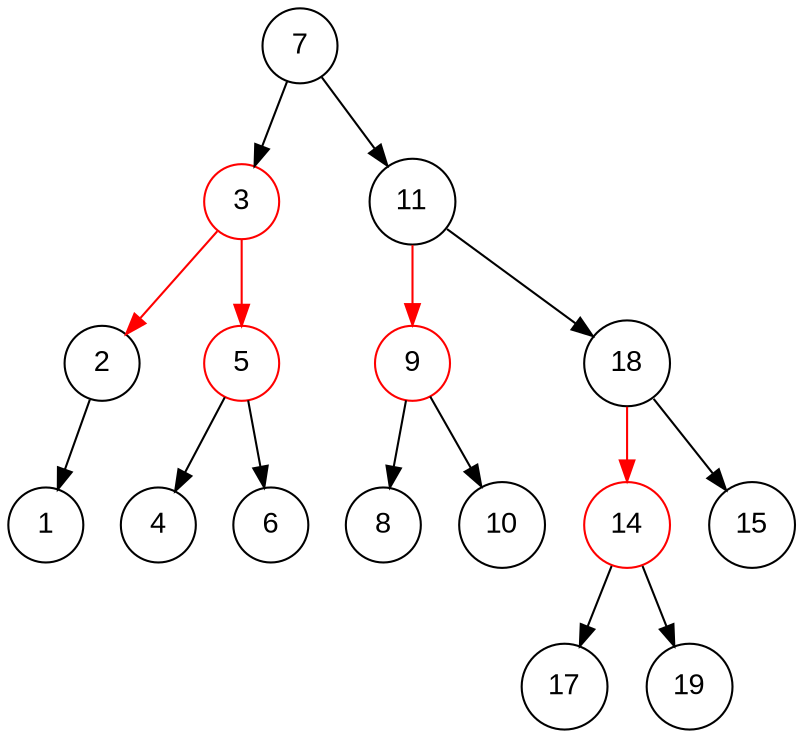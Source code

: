 digraph RBT {
  node [shape=circle, fontname="Arial"];
  edge [fontname="Arial"];

  N0 [label="7", color=black];
  N1 [label="3", color=red];
  N2 [label="11", color=black];
  N3 [label="2", color=black];
  N4 [label="5", color=red];
  N5 [label="9", color=red];
  N6 [label="18", color=black];
  N7 [label="1", color=black];
  N8 [label="4", color=black];
  N9 [label="6", color=black];
  N10 [label="8", color=black];
  N11 [label="10", color=black];
  N12 [label="14", color=red];
  N13 [label="15", color=black];
  N14 [label="17", color=black];
  N15 [label="19", color=black];

  N0 -> N1 [color=black];
  N0 -> N2 [color=black];
  N1 -> N3 [color=red];
  N1 -> N4 [color=red];
  N2 -> N5 [color=red];
  N2 -> N6 [color=black];
  N3 -> N7 [color=black];
  N4 -> N8 [color=black];
  N4 -> N9 [color=black];
  N5 -> N10 [color=black];
  N5 -> N11 [color=black];
  N6 -> N12 [color=red];
  N6 -> N13 [color=black];
  N12 -> N14 [color=black];
  N12 -> N15 [color=black];
}
